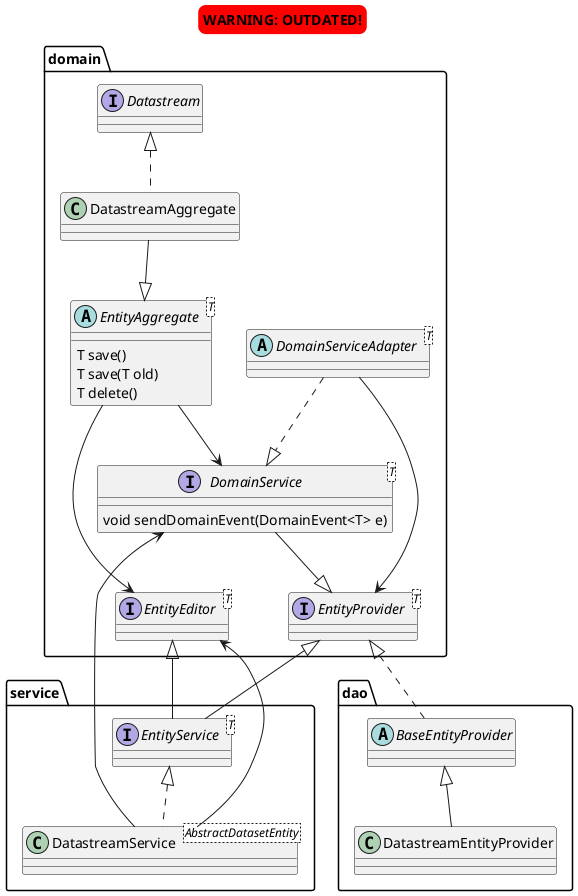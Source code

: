 @startuml 52n SensorThings API, Data Provider (Datastream)

skinparam titleBorderRoundCorner 15
skinparam titleBorderThickness 2
skinparam titleBorderColor red
skinparam titleBackgroundColor red

title WARNING: OUTDATED!


package service {
    interface "EntityService<T>" as api_entity_service
    class "DatastreamService<AbstractDatasetEntity>" as api_ds_service

     api_entity_service <|.. api_ds_service

}

package domain {
    interface "Datastream" as api_ds
    interface "EntityProvider<T>" as api_entity_provider
    interface "EntityEditor<T>" as api_entity_editor

    interface "DomainService<T>" as domain_domain_service {
        void sendDomainEvent(DomainEvent<T> e)
    }
    abstract class "DomainServiceAdapter<T>" as domain_domain_service_adapter
    abstract class "EntityAggregate<T>" as domain_entity_aggregate {
        T save()
        T save(T old)
        T delete()
    }
    class "DatastreamAggregate" as domain_ds_aggregate

    domain_domain_service --|> api_entity_provider
    domain_entity_aggregate ---> api_entity_editor

    domain_domain_service_adapter ..|> domain_domain_service
    domain_domain_service_adapter --> api_entity_provider
}

package dao {
    abstract class "BaseEntityProvider" as dao_base_entity_provider
    class "DatastreamEntityProvider" as dao_ds_entity_provider

'     class "DatastreamRepository" as dao_ds_repo
'     class "DatastreamData" as dao_ds_data

'     class "DatastreamQuerySpecification" as dao_ds_query_spec
'     class "DatastreamGraphBuilder" as dao_ds_graph_builder

    api_entity_provider <|.. dao_base_entity_provider
    dao_base_entity_provider <|-- dao_ds_entity_provider
'     dao_ds_data ..|> api_ds
}


api_entity_editor <|-- api_entity_service
api_entity_provider <|-- api_entity_service
domain_domain_service <-- api_ds_service
api_entity_editor <-- api_ds_service

domain_entity_aggregate --> domain_domain_service
domain_ds_aggregate --|> domain_entity_aggregate
api_ds <|.. domain_ds_aggregate


@enduml

